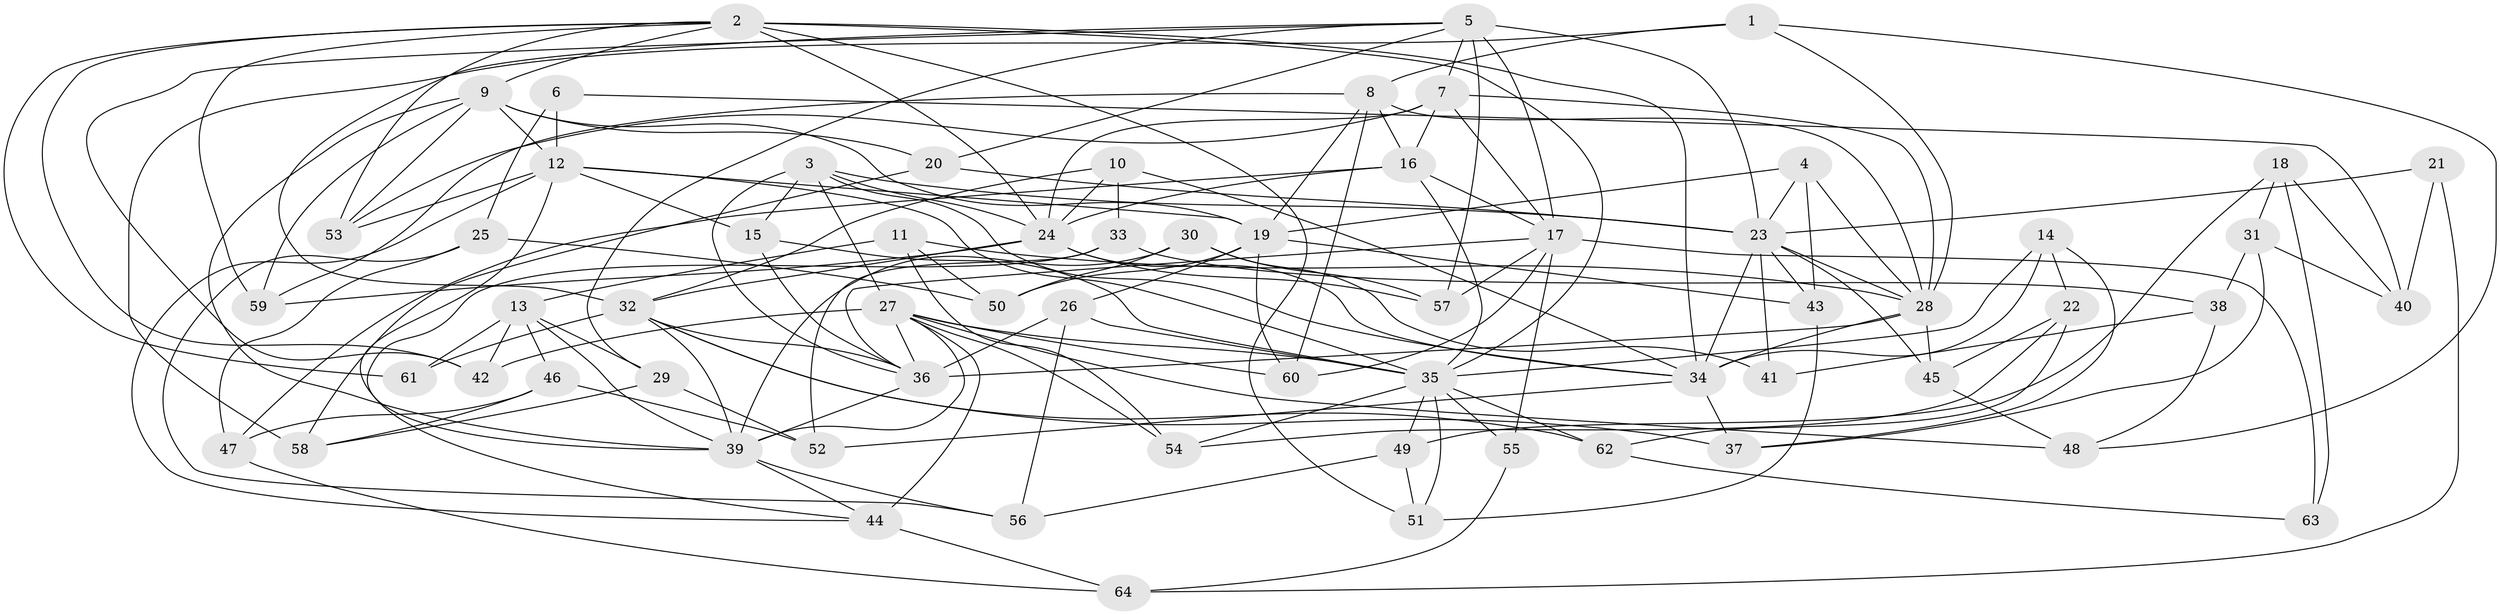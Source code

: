 // original degree distribution, {4: 1.0}
// Generated by graph-tools (version 1.1) at 2025/53/03/04/25 22:53:51]
// undirected, 64 vertices, 166 edges
graph export_dot {
  node [color=gray90,style=filled];
  1;
  2;
  3;
  4;
  5;
  6;
  7;
  8;
  9;
  10;
  11;
  12;
  13;
  14;
  15;
  16;
  17;
  18;
  19;
  20;
  21;
  22;
  23;
  24;
  25;
  26;
  27;
  28;
  29;
  30;
  31;
  32;
  33;
  34;
  35;
  36;
  37;
  38;
  39;
  40;
  41;
  42;
  43;
  44;
  45;
  46;
  47;
  48;
  49;
  50;
  51;
  52;
  53;
  54;
  55;
  56;
  57;
  58;
  59;
  60;
  61;
  62;
  63;
  64;
  1 -- 8 [weight=1.0];
  1 -- 28 [weight=1.0];
  1 -- 48 [weight=1.0];
  1 -- 58 [weight=1.0];
  2 -- 9 [weight=2.0];
  2 -- 24 [weight=2.0];
  2 -- 34 [weight=2.0];
  2 -- 35 [weight=1.0];
  2 -- 42 [weight=1.0];
  2 -- 51 [weight=1.0];
  2 -- 53 [weight=1.0];
  2 -- 59 [weight=1.0];
  2 -- 61 [weight=1.0];
  3 -- 15 [weight=1.0];
  3 -- 23 [weight=1.0];
  3 -- 24 [weight=2.0];
  3 -- 27 [weight=2.0];
  3 -- 34 [weight=1.0];
  3 -- 36 [weight=1.0];
  4 -- 19 [weight=1.0];
  4 -- 23 [weight=1.0];
  4 -- 28 [weight=1.0];
  4 -- 43 [weight=1.0];
  5 -- 7 [weight=1.0];
  5 -- 17 [weight=3.0];
  5 -- 20 [weight=1.0];
  5 -- 23 [weight=1.0];
  5 -- 29 [weight=1.0];
  5 -- 32 [weight=1.0];
  5 -- 42 [weight=1.0];
  5 -- 57 [weight=1.0];
  6 -- 12 [weight=2.0];
  6 -- 25 [weight=1.0];
  6 -- 40 [weight=1.0];
  7 -- 16 [weight=1.0];
  7 -- 17 [weight=1.0];
  7 -- 24 [weight=1.0];
  7 -- 28 [weight=1.0];
  7 -- 53 [weight=1.0];
  8 -- 16 [weight=2.0];
  8 -- 19 [weight=3.0];
  8 -- 28 [weight=2.0];
  8 -- 59 [weight=1.0];
  8 -- 60 [weight=1.0];
  9 -- 12 [weight=2.0];
  9 -- 19 [weight=1.0];
  9 -- 20 [weight=1.0];
  9 -- 39 [weight=2.0];
  9 -- 53 [weight=1.0];
  9 -- 59 [weight=1.0];
  10 -- 24 [weight=1.0];
  10 -- 32 [weight=1.0];
  10 -- 33 [weight=1.0];
  10 -- 34 [weight=1.0];
  11 -- 13 [weight=1.0];
  11 -- 28 [weight=1.0];
  11 -- 50 [weight=1.0];
  11 -- 54 [weight=1.0];
  12 -- 15 [weight=1.0];
  12 -- 19 [weight=1.0];
  12 -- 35 [weight=1.0];
  12 -- 39 [weight=1.0];
  12 -- 44 [weight=1.0];
  12 -- 53 [weight=1.0];
  13 -- 29 [weight=1.0];
  13 -- 39 [weight=2.0];
  13 -- 42 [weight=1.0];
  13 -- 46 [weight=1.0];
  13 -- 61 [weight=2.0];
  14 -- 22 [weight=1.0];
  14 -- 34 [weight=1.0];
  14 -- 35 [weight=1.0];
  14 -- 37 [weight=1.0];
  15 -- 35 [weight=1.0];
  15 -- 36 [weight=1.0];
  16 -- 17 [weight=1.0];
  16 -- 24 [weight=2.0];
  16 -- 35 [weight=1.0];
  16 -- 47 [weight=1.0];
  17 -- 36 [weight=1.0];
  17 -- 55 [weight=2.0];
  17 -- 57 [weight=1.0];
  17 -- 60 [weight=1.0];
  17 -- 63 [weight=2.0];
  18 -- 31 [weight=1.0];
  18 -- 40 [weight=1.0];
  18 -- 49 [weight=1.0];
  18 -- 63 [weight=1.0];
  19 -- 26 [weight=1.0];
  19 -- 43 [weight=1.0];
  19 -- 50 [weight=1.0];
  19 -- 60 [weight=1.0];
  20 -- 23 [weight=1.0];
  20 -- 58 [weight=1.0];
  21 -- 23 [weight=2.0];
  21 -- 40 [weight=1.0];
  21 -- 64 [weight=1.0];
  22 -- 45 [weight=1.0];
  22 -- 54 [weight=1.0];
  22 -- 62 [weight=1.0];
  23 -- 28 [weight=1.0];
  23 -- 34 [weight=1.0];
  23 -- 41 [weight=2.0];
  23 -- 43 [weight=1.0];
  23 -- 45 [weight=1.0];
  24 -- 32 [weight=1.0];
  24 -- 34 [weight=1.0];
  24 -- 57 [weight=1.0];
  24 -- 59 [weight=1.0];
  25 -- 47 [weight=1.0];
  25 -- 50 [weight=1.0];
  25 -- 56 [weight=1.0];
  26 -- 35 [weight=1.0];
  26 -- 36 [weight=1.0];
  26 -- 56 [weight=1.0];
  27 -- 35 [weight=1.0];
  27 -- 36 [weight=2.0];
  27 -- 39 [weight=1.0];
  27 -- 42 [weight=1.0];
  27 -- 44 [weight=2.0];
  27 -- 48 [weight=1.0];
  27 -- 54 [weight=1.0];
  27 -- 60 [weight=1.0];
  28 -- 34 [weight=1.0];
  28 -- 36 [weight=1.0];
  28 -- 45 [weight=1.0];
  29 -- 52 [weight=1.0];
  29 -- 58 [weight=1.0];
  30 -- 39 [weight=1.0];
  30 -- 41 [weight=1.0];
  30 -- 50 [weight=1.0];
  30 -- 57 [weight=1.0];
  31 -- 37 [weight=1.0];
  31 -- 38 [weight=1.0];
  31 -- 40 [weight=1.0];
  32 -- 36 [weight=1.0];
  32 -- 37 [weight=1.0];
  32 -- 39 [weight=1.0];
  32 -- 61 [weight=1.0];
  32 -- 62 [weight=1.0];
  33 -- 38 [weight=1.0];
  33 -- 44 [weight=1.0];
  33 -- 52 [weight=1.0];
  34 -- 37 [weight=1.0];
  34 -- 52 [weight=1.0];
  35 -- 49 [weight=1.0];
  35 -- 51 [weight=1.0];
  35 -- 54 [weight=1.0];
  35 -- 55 [weight=1.0];
  35 -- 62 [weight=1.0];
  36 -- 39 [weight=2.0];
  38 -- 41 [weight=1.0];
  38 -- 48 [weight=1.0];
  39 -- 44 [weight=1.0];
  39 -- 56 [weight=1.0];
  43 -- 51 [weight=1.0];
  44 -- 64 [weight=1.0];
  45 -- 48 [weight=1.0];
  46 -- 47 [weight=1.0];
  46 -- 52 [weight=1.0];
  46 -- 58 [weight=1.0];
  47 -- 64 [weight=1.0];
  49 -- 51 [weight=1.0];
  49 -- 56 [weight=1.0];
  55 -- 64 [weight=1.0];
  62 -- 63 [weight=1.0];
}
